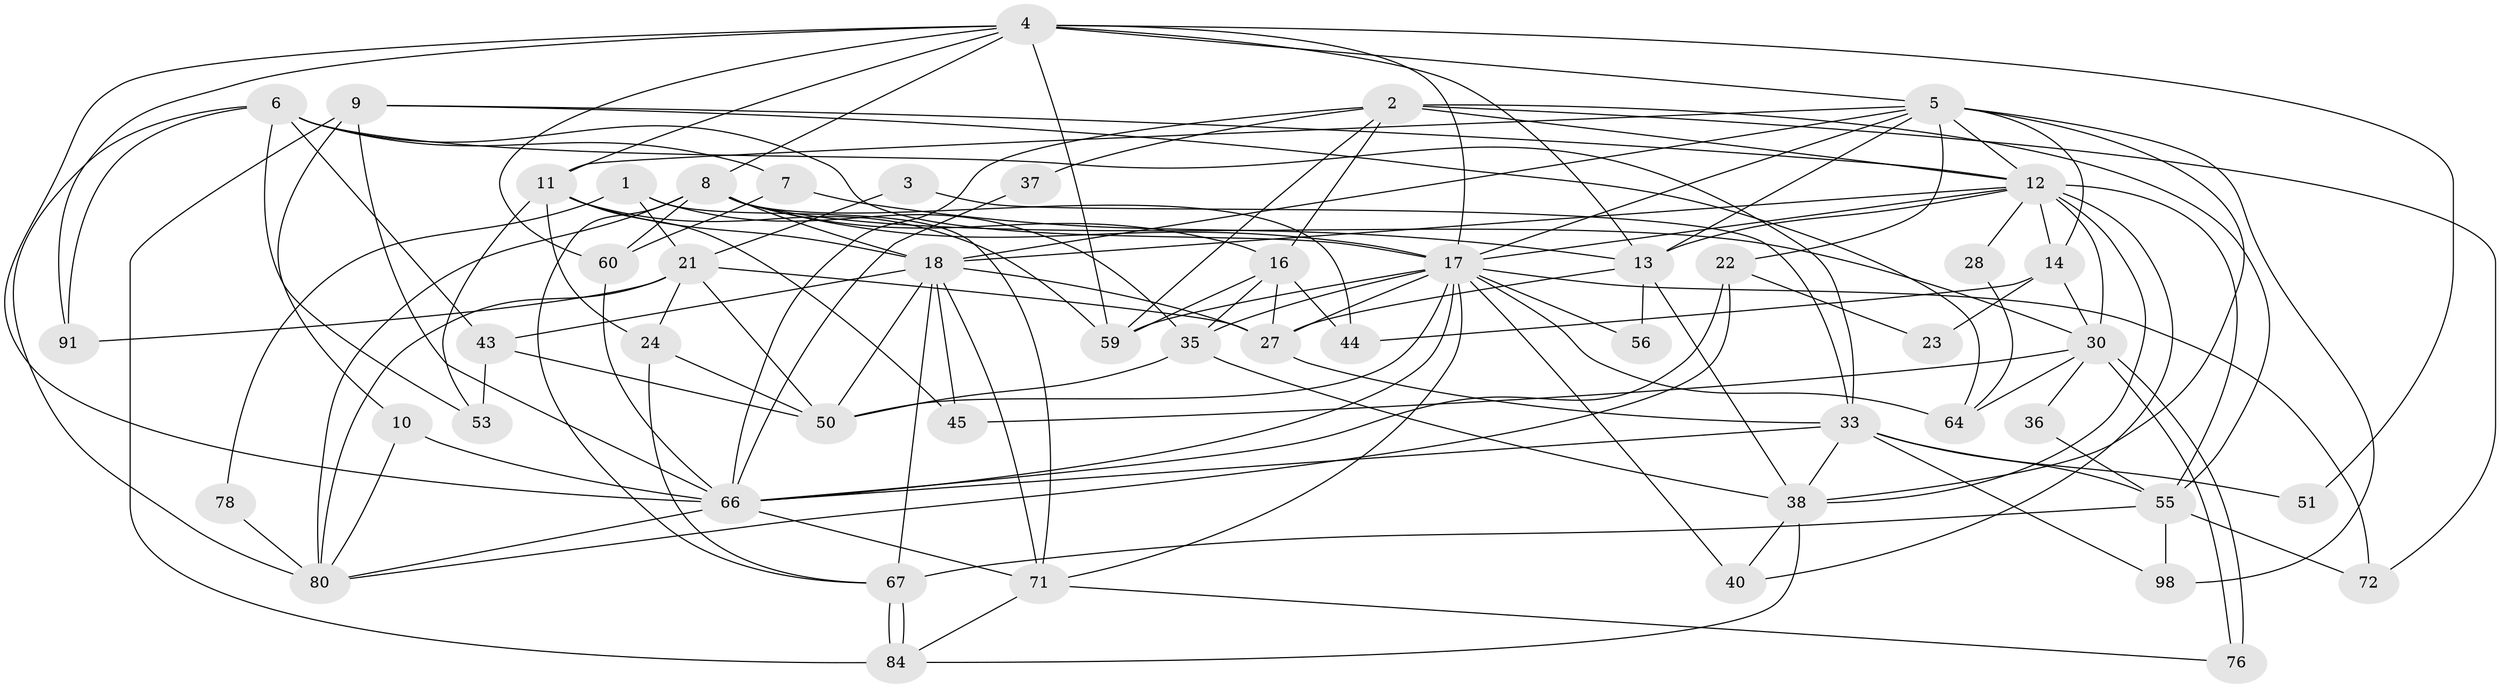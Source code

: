 // original degree distribution, {4: 0.28431372549019607, 7: 0.049019607843137254, 2: 0.14705882352941177, 6: 0.09803921568627451, 3: 0.2647058823529412, 5: 0.13725490196078433, 8: 0.0196078431372549}
// Generated by graph-tools (version 1.1) at 2025/18/03/04/25 18:18:50]
// undirected, 51 vertices, 137 edges
graph export_dot {
graph [start="1"]
  node [color=gray90,style=filled];
  1 [super="+82"];
  2 [super="+42"];
  3;
  4 [super="+62"];
  5 [super="+75+48+90+52"];
  6 [super="+39+29"];
  7;
  8 [super="+49+73"];
  9 [super="+61"];
  10;
  11 [super="+26+20"];
  12 [super="+19+34+25+81"];
  13 [super="+15"];
  14 [super="+47"];
  16 [super="+87"];
  17 [super="+41+32+69"];
  18 [super="+46+92"];
  21;
  22 [super="+74"];
  23;
  24 [super="+77"];
  27 [super="+58"];
  28;
  30;
  33 [super="+57+101"];
  35 [super="+70"];
  36;
  37;
  38 [super="+54"];
  40;
  43 [super="+63"];
  44;
  45;
  50 [super="+95"];
  51;
  53;
  55 [super="+65"];
  56;
  59 [super="+79"];
  60;
  64 [super="+88"];
  66 [super="+85"];
  67;
  71;
  72;
  76;
  78;
  80 [super="+97"];
  84;
  91;
  98;
  1 -- 21;
  1 -- 35;
  1 -- 78;
  1 -- 71;
  2 -- 12 [weight=3];
  2 -- 16;
  2 -- 72;
  2 -- 37;
  2 -- 55;
  2 -- 59;
  2 -- 66;
  3 -- 21;
  3 -- 33;
  4 -- 60;
  4 -- 51;
  4 -- 5;
  4 -- 59;
  4 -- 91;
  4 -- 11;
  4 -- 8;
  4 -- 17;
  4 -- 66;
  4 -- 13;
  5 -- 14;
  5 -- 98 [weight=2];
  5 -- 22;
  5 -- 13;
  5 -- 11 [weight=2];
  5 -- 17;
  5 -- 38;
  5 -- 12;
  5 -- 18;
  6 -- 91;
  6 -- 53;
  6 -- 33;
  6 -- 80;
  6 -- 17;
  6 -- 7;
  6 -- 43;
  7 -- 60;
  7 -- 13;
  8 -- 44;
  8 -- 16;
  8 -- 18;
  8 -- 80 [weight=2];
  8 -- 60;
  8 -- 30;
  8 -- 17;
  8 -- 67;
  9 -- 10;
  9 -- 84;
  9 -- 12;
  9 -- 66;
  9 -- 64;
  10 -- 80;
  10 -- 66;
  11 -- 24;
  11 -- 53;
  11 -- 18;
  11 -- 45;
  11 -- 59;
  12 -- 14 [weight=3];
  12 -- 17;
  12 -- 18;
  12 -- 40;
  12 -- 55 [weight=4];
  12 -- 38;
  12 -- 13 [weight=2];
  12 -- 30;
  12 -- 28;
  13 -- 27;
  13 -- 38;
  13 -- 56;
  14 -- 30;
  14 -- 23;
  14 -- 44;
  16 -- 35;
  16 -- 59;
  16 -- 27;
  16 -- 44;
  17 -- 27 [weight=2];
  17 -- 56;
  17 -- 59;
  17 -- 50;
  17 -- 71;
  17 -- 40;
  17 -- 72;
  17 -- 66;
  17 -- 35;
  17 -- 64;
  18 -- 71;
  18 -- 27;
  18 -- 67;
  18 -- 45;
  18 -- 43;
  18 -- 50;
  21 -- 27;
  21 -- 80;
  21 -- 91;
  21 -- 24;
  21 -- 50;
  22 -- 23;
  22 -- 80;
  22 -- 66;
  24 -- 50;
  24 -- 67;
  27 -- 33;
  28 -- 64;
  30 -- 76;
  30 -- 76;
  30 -- 36;
  30 -- 45;
  30 -- 64;
  33 -- 98;
  33 -- 55;
  33 -- 51;
  33 -- 66;
  33 -- 38;
  35 -- 50;
  35 -- 38;
  36 -- 55;
  37 -- 66;
  38 -- 84;
  38 -- 40;
  43 -- 50;
  43 -- 53;
  55 -- 98;
  55 -- 67;
  55 -- 72;
  60 -- 66;
  66 -- 71;
  66 -- 80;
  67 -- 84;
  67 -- 84;
  71 -- 76;
  71 -- 84;
  78 -- 80;
}
